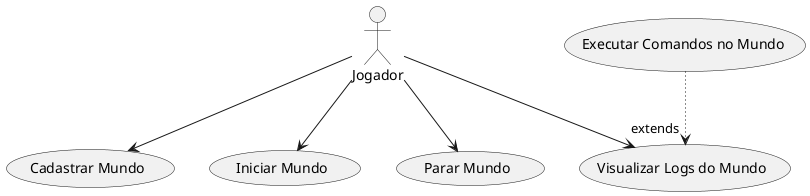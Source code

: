 @startuml gsm

actor Jogador

usecase CadastrarMundo as "Cadastrar Mundo"
Jogador --> CadastrarMundo 

usecase IniciarMundo as "Iniciar Mundo"
Jogador --> IniciarMundo

usecase PararMundo as "Parar Mundo"
Jogador --> PararMundo

usecase VisualizarLogs as "Visualizar Logs do Mundo"
Jogador --> VisualizarLogs

usecase ExecutarComandos as "Executar Comandos no Mundo"

ExecutarComandos ~~> "extends" VisualizarLogs



@enduml

